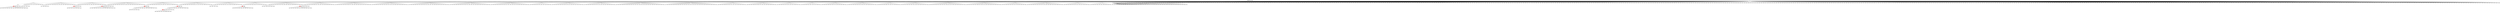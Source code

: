 digraph g {
	"56" -> "57";
	"57" [color=indianred1, style=filled, label="35"];
	"55" -> "56";
	"56" [label="28"];
	"55" -> "58";
	"58" [label="48"];
	"49" -> "50";
	"50" [label="10"];
	"47" -> "48";
	"48" [color=indianred1, style=filled, label="16"];
	"46" -> "47";
	"47" [label="11"];
	"40" -> "41";
	"41" [color=indianred1, style=filled, label="8"];
	"39" -> "40";
	"40" [label="3"];
	"35" -> "36";
	"36" [label="18"];
	"34" -> "35";
	"35" [color=indianred1, style=filled, label="33"];
	"33" -> "34";
	"34" [label="5"];
	"28" -> "29";
	"29" [color=indianred1, style=filled, label="6"];
	"27" -> "28";
	"28" [label="34"];
	"26" -> "27";
	"27" [color=indianred1, style=filled, label="14"];
	"25" -> "26";
	"26" [label="6"];
	"22" -> "23";
	"23" [label="29"];
	"14" -> "15";
	"15" [color=indianred1, style=filled, label="24"];
	"13" -> "14";
	"14" [label="32"];
	"11" -> "12";
	"12" [label="1"];
	"5" -> "6";
	"6" [color=indianred1, style=filled, label="43"];
	"4" -> "5";
	"5" [label="38"];
	"0" -> "1";
	"1" [label="25"];
	"0" -> "2";
	"2" [label="20"];
	"0" -> "3";
	"3" [label="36"];
	"0" -> "4";
	"4" [label="43"];
	"0" -> "7";
	"7" [label="19"];
	"0" -> "8";
	"8" [label="45"];
	"0" -> "9";
	"9" [label="22"];
	"0" -> "10";
	"10" [label="47"];
	"0" -> "11";
	"11" [label="49"];
	"0" -> "13";
	"13" [label="24"];
	"0" -> "16";
	"16" [label="27"];
	"0" -> "17";
	"17" [label="37"];
	"0" -> "18";
	"18" [label="44"];
	"0" -> "19";
	"19" [label="23"];
	"0" -> "20";
	"20" [label="21"];
	"0" -> "21";
	"21" [label="13"];
	"0" -> "22";
	"22" [label="12"];
	"0" -> "24";
	"24" [label="17"];
	"0" -> "25";
	"25" [label="14"];
	"0" -> "30";
	"30" [label="41"];
	"0" -> "31";
	"31" [label="42"];
	"0" -> "32";
	"32" [label="4"];
	"0" -> "33";
	"33" [label="33"];
	"0" -> "37";
	"37" [label="40"];
	"0" -> "38";
	"38" [label="30"];
	"0" -> "39";
	"39" [label="8"];
	"0" -> "42";
	"42" [label="39"];
	"0" -> "43";
	"43" [label="46"];
	"0" -> "44";
	"44" [label="9"];
	"0" -> "45";
	"45" [label="31"];
	"0" -> "46";
	"46" [label="16"];
	"0" -> "49";
	"49" [label="50"];
	"0" -> "51";
	"51" [label="7"];
	"0" -> "52";
	"52" [label="2"];
	"0" -> "53";
	"53" [label="15"];
	"0" -> "54";
	"54" [label="26"];
	"0" -> "55";
	"55" [label="35"];
	"0" [label="germline"];
	"0" -> "cell1";
	"cell1" [shape=box];
	"41" -> "cell2";
	"cell2" [shape=box];
	"31" -> "cell3";
	"cell3" [shape=box];
	"34" -> "cell4";
	"cell4" [shape=box];
	"13" -> "cell5";
	"cell5" [shape=box];
	"0" -> "cell6";
	"cell6" [shape=box];
	"18" -> "cell7";
	"cell7" [shape=box];
	"0" -> "cell8";
	"cell8" [shape=box];
	"44" -> "cell9";
	"cell9" [shape=box];
	"1" -> "cell10";
	"cell10" [shape=box];
	"0" -> "cell11";
	"cell11" [shape=box];
	"6" -> "cell12";
	"cell12" [shape=box];
	"2" -> "cell13";
	"cell13" [shape=box];
	"0" -> "cell14";
	"cell14" [shape=box];
	"0" -> "cell15";
	"cell15" [shape=box];
	"0" -> "cell16";
	"cell16" [shape=box];
	"16" -> "cell17";
	"cell17" [shape=box];
	"0" -> "cell18";
	"cell18" [shape=box];
	"0" -> "cell19";
	"cell19" [shape=box];
	"49" -> "cell20";
	"cell20" [shape=box];
	"0" -> "cell21";
	"cell21" [shape=box];
	"0" -> "cell22";
	"cell22" [shape=box];
	"53" -> "cell23";
	"cell23" [shape=box];
	"44" -> "cell24";
	"cell24" [shape=box];
	"22" -> "cell25";
	"cell25" [shape=box];
	"0" -> "cell26";
	"cell26" [shape=box];
	"0" -> "cell27";
	"cell27" [shape=box];
	"6" -> "cell28";
	"cell28" [shape=box];
	"15" -> "cell29";
	"cell29" [shape=box];
	"0" -> "cell30";
	"cell30" [shape=box];
	"21" -> "cell31";
	"cell31" [shape=box];
	"10" -> "cell32";
	"cell32" [shape=box];
	"31" -> "cell33";
	"cell33" [shape=box];
	"0" -> "cell34";
	"cell34" [shape=box];
	"1" -> "cell35";
	"cell35" [shape=box];
	"0" -> "cell36";
	"cell36" [shape=box];
	"0" -> "cell37";
	"cell37" [shape=box];
	"0" -> "cell38";
	"cell38" [shape=box];
	"0" -> "cell39";
	"cell39" [shape=box];
	"12" -> "cell40";
	"cell40" [shape=box];
	"0" -> "cell41";
	"cell41" [shape=box];
	"0" -> "cell42";
	"cell42" [shape=box];
	"0" -> "cell43";
	"cell43" [shape=box];
	"31" -> "cell44";
	"cell44" [shape=box];
	"0" -> "cell45";
	"cell45" [shape=box];
	"0" -> "cell46";
	"cell46" [shape=box];
	"7" -> "cell47";
	"cell47" [shape=box];
	"11" -> "cell48";
	"cell48" [shape=box];
	"13" -> "cell49";
	"cell49" [shape=box];
	"0" -> "cell50";
	"cell50" [shape=box];
	"0" -> "cell51";
	"cell51" [shape=box];
	"18" -> "cell52";
	"cell52" [shape=box];
	"0" -> "cell53";
	"cell53" [shape=box];
	"32" -> "cell54";
	"cell54" [shape=box];
	"0" -> "cell55";
	"cell55" [shape=box];
	"0" -> "cell56";
	"cell56" [shape=box];
	"16" -> "cell57";
	"cell57" [shape=box];
	"0" -> "cell58";
	"cell58" [shape=box];
	"22" -> "cell59";
	"cell59" [shape=box];
	"11" -> "cell60";
	"cell60" [shape=box];
	"2" -> "cell61";
	"cell61" [shape=box];
	"0" -> "cell62";
	"cell62" [shape=box];
	"0" -> "cell63";
	"cell63" [shape=box];
	"55" -> "cell64";
	"cell64" [shape=box];
	"38" -> "cell65";
	"cell65" [shape=box];
	"0" -> "cell66";
	"cell66" [shape=box];
	"0" -> "cell67";
	"cell67" [shape=box];
	"55" -> "cell68";
	"cell68" [shape=box];
	"0" -> "cell69";
	"cell69" [shape=box];
	"10" -> "cell70";
	"cell70" [shape=box];
	"4" -> "cell71";
	"cell71" [shape=box];
	"55" -> "cell72";
	"cell72" [shape=box];
	"1" -> "cell73";
	"cell73" [shape=box];
	"10" -> "cell74";
	"cell74" [shape=box];
	"37" -> "cell75";
	"cell75" [shape=box];
	"0" -> "cell76";
	"cell76" [shape=box];
	"0" -> "cell77";
	"cell77" [shape=box];
	"8" -> "cell78";
	"cell78" [shape=box];
	"0" -> "cell79";
	"cell79" [shape=box];
	"48" -> "cell80";
	"cell80" [shape=box];
	"0" -> "cell81";
	"cell81" [shape=box];
	"15" -> "cell82";
	"cell82" [shape=box];
	"0" -> "cell83";
	"cell83" [shape=box];
	"16" -> "cell84";
	"cell84" [shape=box];
	"0" -> "cell85";
	"cell85" [shape=box];
	"0" -> "cell86";
	"cell86" [shape=box];
	"43" -> "cell87";
	"cell87" [shape=box];
	"13" -> "cell88";
	"cell88" [shape=box];
	"2" -> "cell89";
	"cell89" [shape=box];
	"0" -> "cell90";
	"cell90" [shape=box];
	"0" -> "cell91";
	"cell91" [shape=box];
	"0" -> "cell92";
	"cell92" [shape=box];
	"0" -> "cell93";
	"cell93" [shape=box];
	"0" -> "cell94";
	"cell94" [shape=box];
	"29" -> "cell95";
	"cell95" [shape=box];
	"0" -> "cell96";
	"cell96" [shape=box];
	"0" -> "cell97";
	"cell97" [shape=box];
	"46" -> "cell98";
	"cell98" [shape=box];
	"13" -> "cell99";
	"cell99" [shape=box];
	"0" -> "cell100";
	"cell100" [shape=box];
	"1" -> "cell101";
	"cell101" [shape=box];
	"0" -> "cell102";
	"cell102" [shape=box];
	"47" -> "cell103";
	"cell103" [shape=box];
	"0" -> "cell104";
	"cell104" [shape=box];
	"27" -> "cell105";
	"cell105" [shape=box];
	"9" -> "cell106";
	"cell106" [shape=box];
	"52" -> "cell107";
	"cell107" [shape=box];
	"29" -> "cell108";
	"cell108" [shape=box];
	"0" -> "cell109";
	"cell109" [shape=box];
	"0" -> "cell110";
	"cell110" [shape=box];
	"0" -> "cell111";
	"cell111" [shape=box];
	"0" -> "cell112";
	"cell112" [shape=box];
	"0" -> "cell113";
	"cell113" [shape=box];
	"33" -> "cell114";
	"cell114" [shape=box];
	"11" -> "cell115";
	"cell115" [shape=box];
	"15" -> "cell116";
	"cell116" [shape=box];
	"50" -> "cell117";
	"cell117" [shape=box];
	"11" -> "cell118";
	"cell118" [shape=box];
	"37" -> "cell119";
	"cell119" [shape=box];
	"0" -> "cell120";
	"cell120" [shape=box];
	"43" -> "cell121";
	"cell121" [shape=box];
	"0" -> "cell122";
	"cell122" [shape=box];
	"7" -> "cell123";
	"cell123" [shape=box];
	"0" -> "cell124";
	"cell124" [shape=box];
	"0" -> "cell125";
	"cell125" [shape=box];
	"0" -> "cell126";
	"cell126" [shape=box];
	"0" -> "cell127";
	"cell127" [shape=box];
	"54" -> "cell128";
	"cell128" [shape=box];
	"0" -> "cell129";
	"cell129" [shape=box];
	"49" -> "cell130";
	"cell130" [shape=box];
	"2" -> "cell131";
	"cell131" [shape=box];
	"0" -> "cell132";
	"cell132" [shape=box];
	"0" -> "cell133";
	"cell133" [shape=box];
	"0" -> "cell134";
	"cell134" [shape=box];
	"0" -> "cell135";
	"cell135" [shape=box];
	"42" -> "cell136";
	"cell136" [shape=box];
	"42" -> "cell137";
	"cell137" [shape=box];
	"0" -> "cell138";
	"cell138" [shape=box];
	"32" -> "cell139";
	"cell139" [shape=box];
	"0" -> "cell140";
	"cell140" [shape=box];
	"52" -> "cell141";
	"cell141" [shape=box];
	"0" -> "cell142";
	"cell142" [shape=box];
	"51" -> "cell143";
	"cell143" [shape=box];
	"4" -> "cell144";
	"cell144" [shape=box];
	"38" -> "cell145";
	"cell145" [shape=box];
	"18" -> "cell146";
	"cell146" [shape=box];
	"0" -> "cell147";
	"cell147" [shape=box];
	"44" -> "cell148";
	"cell148" [shape=box];
	"57" -> "cell149";
	"cell149" [shape=box];
	"0" -> "cell150";
	"cell150" [shape=box];
	"6" -> "cell151";
	"cell151" [shape=box];
	"24" -> "cell152";
	"cell152" [shape=box];
	"22" -> "cell153";
	"cell153" [shape=box];
	"6" -> "cell154";
	"cell154" [shape=box];
	"0" -> "cell155";
	"cell155" [shape=box];
	"0" -> "cell156";
	"cell156" [shape=box];
	"0" -> "cell157";
	"cell157" [shape=box];
	"46" -> "cell158";
	"cell158" [shape=box];
	"0" -> "cell159";
	"cell159" [shape=box];
	"0" -> "cell160";
	"cell160" [shape=box];
	"0" -> "cell161";
	"cell161" [shape=box];
	"0" -> "cell162";
	"cell162" [shape=box];
	"22" -> "cell163";
	"cell163" [shape=box];
	"0" -> "cell164";
	"cell164" [shape=box];
	"45" -> "cell165";
	"cell165" [shape=box];
	"0" -> "cell166";
	"cell166" [shape=box];
	"10" -> "cell167";
	"cell167" [shape=box];
	"53" -> "cell168";
	"cell168" [shape=box];
	"0" -> "cell169";
	"cell169" [shape=box];
	"0" -> "cell170";
	"cell170" [shape=box];
	"0" -> "cell171";
	"cell171" [shape=box];
	"37" -> "cell172";
	"cell172" [shape=box];
	"3" -> "cell173";
	"cell173" [shape=box];
	"42" -> "cell174";
	"cell174" [shape=box];
	"0" -> "cell175";
	"cell175" [shape=box];
	"0" -> "cell176";
	"cell176" [shape=box];
	"49" -> "cell177";
	"cell177" [shape=box];
	"0" -> "cell178";
	"cell178" [shape=box];
	"17" -> "cell179";
	"cell179" [shape=box];
	"8" -> "cell180";
	"cell180" [shape=box];
	"0" -> "cell181";
	"cell181" [shape=box];
	"0" -> "cell182";
	"cell182" [shape=box];
	"57" -> "cell183";
	"cell183" [shape=box];
	"43" -> "cell184";
	"cell184" [shape=box];
	"0" -> "cell185";
	"cell185" [shape=box];
	"35" -> "cell186";
	"cell186" [shape=box];
	"0" -> "cell187";
	"cell187" [shape=box];
	"19" -> "cell188";
	"cell188" [shape=box];
	"52" -> "cell189";
	"cell189" [shape=box];
	"0" -> "cell190";
	"cell190" [shape=box];
	"0" -> "cell191";
	"cell191" [shape=box];
	"0" -> "cell192";
	"cell192" [shape=box];
	"0" -> "cell193";
	"cell193" [shape=box];
	"0" -> "cell194";
	"cell194" [shape=box];
	"0" -> "cell195";
	"cell195" [shape=box];
	"0" -> "cell196";
	"cell196" [shape=box];
	"0" -> "cell197";
	"cell197" [shape=box];
	"20" -> "cell198";
	"cell198" [shape=box];
	"44" -> "cell199";
	"cell199" [shape=box];
	"16" -> "cell200";
	"cell200" [shape=box];
	"25" -> "cell201";
	"cell201" [shape=box];
	"0" -> "cell202";
	"cell202" [shape=box];
	"0" -> "cell203";
	"cell203" [shape=box];
	"0" -> "cell204";
	"cell204" [shape=box];
	"0" -> "cell205";
	"cell205" [shape=box];
	"0" -> "cell206";
	"cell206" [shape=box];
	"11" -> "cell207";
	"cell207" [shape=box];
	"3" -> "cell208";
	"cell208" [shape=box];
	"0" -> "cell209";
	"cell209" [shape=box];
	"0" -> "cell210";
	"cell210" [shape=box];
	"55" -> "cell211";
	"cell211" [shape=box];
	"0" -> "cell212";
	"cell212" [shape=box];
	"27" -> "cell213";
	"cell213" [shape=box];
	"57" -> "cell214";
	"cell214" [shape=box];
	"0" -> "cell215";
	"cell215" [shape=box];
	"44" -> "cell216";
	"cell216" [shape=box];
	"0" -> "cell217";
	"cell217" [shape=box];
	"17" -> "cell218";
	"cell218" [shape=box];
	"38" -> "cell219";
	"cell219" [shape=box];
	"42" -> "cell220";
	"cell220" [shape=box];
	"0" -> "cell221";
	"cell221" [shape=box];
	"55" -> "cell222";
	"cell222" [shape=box];
	"0" -> "cell223";
	"cell223" [shape=box];
	"39" -> "cell224";
	"cell224" [shape=box];
	"0" -> "cell225";
	"cell225" [shape=box];
	"0" -> "cell226";
	"cell226" [shape=box];
	"4" -> "cell227";
	"cell227" [shape=box];
	"57" -> "cell228";
	"cell228" [shape=box];
	"1" -> "cell229";
	"cell229" [shape=box];
	"0" -> "cell230";
	"cell230" [shape=box];
	"44" -> "cell231";
	"cell231" [shape=box];
	"0" -> "cell232";
	"cell232" [shape=box];
	"4" -> "cell233";
	"cell233" [shape=box];
	"0" -> "cell234";
	"cell234" [shape=box];
	"0" -> "cell235";
	"cell235" [shape=box];
	"54" -> "cell236";
	"cell236" [shape=box];
	"48" -> "cell237";
	"cell237" [shape=box];
	"0" -> "cell238";
	"cell238" [shape=box];
	"0" -> "cell239";
	"cell239" [shape=box];
	"0" -> "cell240";
	"cell240" [shape=box];
	"0" -> "cell241";
	"cell241" [shape=box];
	"0" -> "cell242";
	"cell242" [shape=box];
	"8" -> "cell243";
	"cell243" [shape=box];
	"28" -> "cell244";
	"cell244" [shape=box];
	"2" -> "cell245";
	"cell245" [shape=box];
	"45" -> "cell246";
	"cell246" [shape=box];
	"0" -> "cell247";
	"cell247" [shape=box];
	"0" -> "cell248";
	"cell248" [shape=box];
	"30" -> "cell249";
	"cell249" [shape=box];
	"51" -> "cell250";
	"cell250" [shape=box];
	"0" -> "cell251";
	"cell251" [shape=box];
	"20" -> "cell252";
	"cell252" [shape=box];
	"0" -> "cell253";
	"cell253" [shape=box];
	"0" -> "cell254";
	"cell254" [shape=box];
	"0" -> "cell255";
	"cell255" [shape=box];
	"0" -> "cell256";
	"cell256" [shape=box];
	"48" -> "cell257";
	"cell257" [shape=box];
	"3" -> "cell258";
	"cell258" [shape=box];
	"0" -> "cell259";
	"cell259" [shape=box];
	"53" -> "cell260";
	"cell260" [shape=box];
	"0" -> "cell261";
	"cell261" [shape=box];
	"0" -> "cell262";
	"cell262" [shape=box];
	"0" -> "cell263";
	"cell263" [shape=box];
	"0" -> "cell264";
	"cell264" [shape=box];
	"0" -> "cell265";
	"cell265" [shape=box];
	"54" -> "cell266";
	"cell266" [shape=box];
	"37" -> "cell267";
	"cell267" [shape=box];
	"0" -> "cell268";
	"cell268" [shape=box];
	"0" -> "cell269";
	"cell269" [shape=box];
	"29" -> "cell270";
	"cell270" [shape=box];
	"0" -> "cell271";
	"cell271" [shape=box];
	"0" -> "cell272";
	"cell272" [shape=box];
	"0" -> "cell273";
	"cell273" [shape=box];
	"0" -> "cell274";
	"cell274" [shape=box];
	"54" -> "cell275";
	"cell275" [shape=box];
	"0" -> "cell276";
	"cell276" [shape=box];
	"0" -> "cell277";
	"cell277" [shape=box];
	"0" -> "cell278";
	"cell278" [shape=box];
	"0" -> "cell279";
	"cell279" [shape=box];
	"0" -> "cell280";
	"cell280" [shape=box];
	"17" -> "cell281";
	"cell281" [shape=box];
	"0" -> "cell282";
	"cell282" [shape=box];
	"0" -> "cell283";
	"cell283" [shape=box];
	"33" -> "cell284";
	"cell284" [shape=box];
	"0" -> "cell285";
	"cell285" [shape=box];
	"54" -> "cell286";
	"cell286" [shape=box];
	"11" -> "cell287";
	"cell287" [shape=box];
	"25" -> "cell288";
	"cell288" [shape=box];
	"15" -> "cell289";
	"cell289" [shape=box];
	"0" -> "cell290";
	"cell290" [shape=box];
	"0" -> "cell291";
	"cell291" [shape=box];
	"41" -> "cell292";
	"cell292" [shape=box];
	"53" -> "cell293";
	"cell293" [shape=box];
	"0" -> "cell294";
	"cell294" [shape=box];
	"0" -> "cell295";
	"cell295" [shape=box];
	"0" -> "cell296";
	"cell296" [shape=box];
	"38" -> "cell297";
	"cell297" [shape=box];
	"31" -> "cell298";
	"cell298" [shape=box];
	"0" -> "cell299";
	"cell299" [shape=box];
	"0" -> "cell300";
	"cell300" [shape=box];
	"20" -> "cell301";
	"cell301" [shape=box];
	"0" -> "cell302";
	"cell302" [shape=box];
	"0" -> "cell303";
	"cell303" [shape=box];
	"6" -> "cell304";
	"cell304" [shape=box];
	"22" -> "cell305";
	"cell305" [shape=box];
	"36" -> "cell306";
	"cell306" [shape=box];
	"0" -> "cell307";
	"cell307" [shape=box];
	"0" -> "cell308";
	"cell308" [shape=box];
	"16" -> "cell309";
	"cell309" [shape=box];
	"0" -> "cell310";
	"cell310" [shape=box];
	"0" -> "cell311";
	"cell311" [shape=box];
	"7" -> "cell312";
	"cell312" [shape=box];
	"53" -> "cell313";
	"cell313" [shape=box];
	"43" -> "cell314";
	"cell314" [shape=box];
	"35" -> "cell315";
	"cell315" [shape=box];
	"0" -> "cell316";
	"cell316" [shape=box];
	"0" -> "cell317";
	"cell317" [shape=box];
	"8" -> "cell318";
	"cell318" [shape=box];
	"35" -> "cell319";
	"cell319" [shape=box];
	"0" -> "cell320";
	"cell320" [shape=box];
	"42" -> "cell321";
	"cell321" [shape=box];
	"0" -> "cell322";
	"cell322" [shape=box];
	"0" -> "cell323";
	"cell323" [shape=box];
	"0" -> "cell324";
	"cell324" [shape=box];
	"21" -> "cell325";
	"cell325" [shape=box];
	"0" -> "cell326";
	"cell326" [shape=box];
	"37" -> "cell327";
	"cell327" [shape=box];
	"0" -> "cell328";
	"cell328" [shape=box];
	"53" -> "cell329";
	"cell329" [shape=box];
	"33" -> "cell330";
	"cell330" [shape=box];
	"39" -> "cell331";
	"cell331" [shape=box];
	"49" -> "cell332";
	"cell332" [shape=box];
	"0" -> "cell333";
	"cell333" [shape=box];
	"49" -> "cell334";
	"cell334" [shape=box];
	"0" -> "cell335";
	"cell335" [shape=box];
	"21" -> "cell336";
	"cell336" [shape=box];
	"0" -> "cell337";
	"cell337" [shape=box];
	"0" -> "cell338";
	"cell338" [shape=box];
	"0" -> "cell339";
	"cell339" [shape=box];
	"0" -> "cell340";
	"cell340" [shape=box];
	"0" -> "cell341";
	"cell341" [shape=box];
	"0" -> "cell342";
	"cell342" [shape=box];
	"0" -> "cell343";
	"cell343" [shape=box];
	"0" -> "cell344";
	"cell344" [shape=box];
	"0" -> "cell345";
	"cell345" [shape=box];
	"0" -> "cell346";
	"cell346" [shape=box];
	"2" -> "cell347";
	"cell347" [shape=box];
	"0" -> "cell348";
	"cell348" [shape=box];
	"31" -> "cell349";
	"cell349" [shape=box];
	"0" -> "cell350";
	"cell350" [shape=box];
	"0" -> "cell351";
	"cell351" [shape=box];
	"39" -> "cell352";
	"cell352" [shape=box];
	"8" -> "cell353";
	"cell353" [shape=box];
	"0" -> "cell354";
	"cell354" [shape=box];
	"0" -> "cell355";
	"cell355" [shape=box];
	"0" -> "cell356";
	"cell356" [shape=box];
	"1" -> "cell357";
	"cell357" [shape=box];
	"0" -> "cell358";
	"cell358" [shape=box];
	"52" -> "cell359";
	"cell359" [shape=box];
	"0" -> "cell360";
	"cell360" [shape=box];
	"0" -> "cell361";
	"cell361" [shape=box];
	"0" -> "cell362";
	"cell362" [shape=box];
	"0" -> "cell363";
	"cell363" [shape=box];
	"0" -> "cell364";
	"cell364" [shape=box];
	"17" -> "cell365";
	"cell365" [shape=box];
	"20" -> "cell366";
	"cell366" [shape=box];
	"0" -> "cell367";
	"cell367" [shape=box];
	"0" -> "cell368";
	"cell368" [shape=box];
	"0" -> "cell369";
	"cell369" [shape=box];
	"8" -> "cell370";
	"cell370" [shape=box];
	"38" -> "cell371";
	"cell371" [shape=box];
	"17" -> "cell372";
	"cell372" [shape=box];
	"20" -> "cell373";
	"cell373" [shape=box];
	"0" -> "cell374";
	"cell374" [shape=box];
	"8" -> "cell375";
	"cell375" [shape=box];
	"38" -> "cell376";
	"cell376" [shape=box];
	"0" -> "cell377";
	"cell377" [shape=box];
	"0" -> "cell378";
	"cell378" [shape=box];
	"0" -> "cell379";
	"cell379" [shape=box];
	"0" -> "cell380";
	"cell380" [shape=box];
	"0" -> "cell381";
	"cell381" [shape=box];
	"0" -> "cell382";
	"cell382" [shape=box];
	"0" -> "cell383";
	"cell383" [shape=box];
	"0" -> "cell384";
	"cell384" [shape=box];
	"0" -> "cell385";
	"cell385" [shape=box];
	"41" -> "cell386";
	"cell386" [shape=box];
	"0" -> "cell387";
	"cell387" [shape=box];
	"4" -> "cell388";
	"cell388" [shape=box];
	"0" -> "cell389";
	"cell389" [shape=box];
	"20" -> "cell390";
	"cell390" [shape=box];
	"0" -> "cell391";
	"cell391" [shape=box];
	"0" -> "cell392";
	"cell392" [shape=box];
	"0" -> "cell393";
	"cell393" [shape=box];
	"0" -> "cell394";
	"cell394" [shape=box];
	"0" -> "cell395";
	"cell395" [shape=box];
	"0" -> "cell396";
	"cell396" [shape=box];
	"0" -> "cell397";
	"cell397" [shape=box];
	"42" -> "cell398";
	"cell398" [shape=box];
	"0" -> "cell399";
	"cell399" [shape=box];
	"0" -> "cell400";
	"cell400" [shape=box];
	"22" -> "cell401";
	"cell401" [shape=box];
	"21" -> "cell402";
	"cell402" [shape=box];
	"39" -> "cell403";
	"cell403" [shape=box];
	"16" -> "cell404";
	"cell404" [shape=box];
	"0" -> "cell405";
	"cell405" [shape=box];
	"3" -> "cell406";
	"cell406" [shape=box];
	"32" -> "cell407";
	"cell407" [shape=box];
	"0" -> "cell408";
	"cell408" [shape=box];
	"0" -> "cell409";
	"cell409" [shape=box];
	"0" -> "cell410";
	"cell410" [shape=box];
	"8" -> "cell411";
	"cell411" [shape=box];
	"4" -> "cell412";
	"cell412" [shape=box];
	"0" -> "cell413";
	"cell413" [shape=box];
	"6" -> "cell414";
	"cell414" [shape=box];
	"0" -> "cell415";
	"cell415" [shape=box];
	"42" -> "cell416";
	"cell416" [shape=box];
	"0" -> "cell417";
	"cell417" [shape=box];
	"2" -> "cell418";
	"cell418" [shape=box];
	"36" -> "cell419";
	"cell419" [shape=box];
	"0" -> "cell420";
	"cell420" [shape=box];
	"0" -> "cell421";
	"cell421" [shape=box];
	"0" -> "cell422";
	"cell422" [shape=box];
	"18" -> "cell423";
	"cell423" [shape=box];
	"0" -> "cell424";
	"cell424" [shape=box];
	"0" -> "cell425";
	"cell425" [shape=box];
	"0" -> "cell426";
	"cell426" [shape=box];
	"0" -> "cell427";
	"cell427" [shape=box];
	"0" -> "cell428";
	"cell428" [shape=box];
	"0" -> "cell429";
	"cell429" [shape=box];
	"10" -> "cell430";
	"cell430" [shape=box];
	"0" -> "cell431";
	"cell431" [shape=box];
	"0" -> "cell432";
	"cell432" [shape=box];
	"17" -> "cell433";
	"cell433" [shape=box];
	"10" -> "cell434";
	"cell434" [shape=box];
	"0" -> "cell435";
	"cell435" [shape=box];
	"17" -> "cell436";
	"cell436" [shape=box];
	"51" -> "cell437";
	"cell437" [shape=box];
	"18" -> "cell438";
	"cell438" [shape=box];
	"0" -> "cell439";
	"cell439" [shape=box];
	"0" -> "cell440";
	"cell440" [shape=box];
	"57" -> "cell441";
	"cell441" [shape=box];
	"0" -> "cell442";
	"cell442" [shape=box];
	"0" -> "cell443";
	"cell443" [shape=box];
	"48" -> "cell444";
	"cell444" [shape=box];
	"4" -> "cell445";
	"cell445" [shape=box];
	"0" -> "cell446";
	"cell446" [shape=box];
	"3" -> "cell447";
	"cell447" [shape=box];
	"0" -> "cell448";
	"cell448" [shape=box];
	"30" -> "cell449";
	"cell449" [shape=box];
	"11" -> "cell450";
	"cell450" [shape=box];
	"57" -> "cell451";
	"cell451" [shape=box];
	"43" -> "cell452";
	"cell452" [shape=box];
	"19" -> "cell453";
	"cell453" [shape=box];
	"56" -> "cell454";
	"cell454" [shape=box];
	"26" -> "cell455";
	"cell455" [shape=box];
	"9" -> "cell456";
	"cell456" [shape=box];
	"3" -> "cell457";
	"cell457" [shape=box];
	"7" -> "cell458";
	"cell458" [shape=box];
	"0" -> "cell459";
	"cell459" [shape=box];
	"17" -> "cell460";
	"cell460" [shape=box];
	"41" -> "cell461";
	"cell461" [shape=box];
	"0" -> "cell462";
	"cell462" [shape=box];
	"0" -> "cell463";
	"cell463" [shape=box];
	"0" -> "cell464";
	"cell464" [shape=box];
	"0" -> "cell465";
	"cell465" [shape=box];
	"0" -> "cell466";
	"cell466" [shape=box];
	"8" -> "cell467";
	"cell467" [shape=box];
	"11" -> "cell468";
	"cell468" [shape=box];
	"0" -> "cell469";
	"cell469" [shape=box];
	"30" -> "cell470";
	"cell470" [shape=box];
	"0" -> "cell471";
	"cell471" [shape=box];
	"0" -> "cell472";
	"cell472" [shape=box];
	"5" -> "cell473";
	"cell473" [shape=box];
	"0" -> "cell474";
	"cell474" [shape=box];
	"45" -> "cell475";
	"cell475" [shape=box];
	"22" -> "cell476";
	"cell476" [shape=box];
	"0" -> "cell477";
	"cell477" [shape=box];
	"46" -> "cell478";
	"cell478" [shape=box];
	"24" -> "cell479";
	"cell479" [shape=box];
	"46" -> "cell480";
	"cell480" [shape=box];
	"0" -> "cell481";
	"cell481" [shape=box];
	"19" -> "cell482";
	"cell482" [shape=box];
	"0" -> "cell483";
	"cell483" [shape=box];
	"2" -> "cell484";
	"cell484" [shape=box];
	"8" -> "cell485";
	"cell485" [shape=box];
	"0" -> "cell486";
	"cell486" [shape=box];
	"17" -> "cell487";
	"cell487" [shape=box];
	"39" -> "cell488";
	"cell488" [shape=box];
	"0" -> "cell489";
	"cell489" [shape=box];
	"9" -> "cell490";
	"cell490" [shape=box];
	"16" -> "cell491";
	"cell491" [shape=box];
	"44" -> "cell492";
	"cell492" [shape=box];
	"3" -> "cell493";
	"cell493" [shape=box];
	"3" -> "cell494";
	"cell494" [shape=box];
	"27" -> "cell495";
	"cell495" [shape=box];
	"0" -> "cell496";
	"cell496" [shape=box];
	"0" -> "cell497";
	"cell497" [shape=box];
	"50" -> "cell498";
	"cell498" [shape=box];
	"25" -> "cell499";
	"cell499" [shape=box];
	"0" -> "cell500";
	"cell500" [shape=box];
	"0" -> "cell501";
	"cell501" [shape=box];
	"33" -> "cell502";
	"cell502" [shape=box];
	"0" -> "cell503";
	"cell503" [shape=box];
	"5" -> "cell504";
	"cell504" [shape=box];
	"0" -> "cell505";
	"cell505" [shape=box];
	"0" -> "cell506";
	"cell506" [shape=box];
	"44" -> "cell507";
	"cell507" [shape=box];
	"0" -> "cell508";
	"cell508" [shape=box];
	"0" -> "cell509";
	"cell509" [shape=box];
	"38" -> "cell510";
	"cell510" [shape=box];
	"0" -> "cell511";
	"cell511" [shape=box];
	"0" -> "cell512";
	"cell512" [shape=box];
	"0" -> "cell513";
	"cell513" [shape=box];
	"16" -> "cell514";
	"cell514" [shape=box];
	"0" -> "cell515";
	"cell515" [shape=box];
	"48" -> "cell516";
	"cell516" [shape=box];
	"0" -> "cell517";
	"cell517" [shape=box];
	"0" -> "cell518";
	"cell518" [shape=box];
	"0" -> "cell519";
	"cell519" [shape=box];
	"0" -> "cell520";
	"cell520" [shape=box];
	"0" -> "cell521";
	"cell521" [shape=box];
	"43" -> "cell522";
	"cell522" [shape=box];
	"9" -> "cell523";
	"cell523" [shape=box];
	"56" -> "cell524";
	"cell524" [shape=box];
	"52" -> "cell525";
	"cell525" [shape=box];
	"0" -> "cell526";
	"cell526" [shape=box];
	"2" -> "cell527";
	"cell527" [shape=box];
	"0" -> "cell528";
	"cell528" [shape=box];
	"46" -> "cell529";
	"cell529" [shape=box];
	"7" -> "cell530";
	"cell530" [shape=box];
	"0" -> "cell531";
	"cell531" [shape=box];
	"16" -> "cell532";
	"cell532" [shape=box];
	"0" -> "cell533";
	"cell533" [shape=box];
	"9" -> "cell534";
	"cell534" [shape=box];
	"35" -> "cell535";
	"cell535" [shape=box];
	"0" -> "cell536";
	"cell536" [shape=box];
	"55" -> "cell537";
	"cell537" [shape=box];
	"0" -> "cell538";
	"cell538" [shape=box];
	"0" -> "cell539";
	"cell539" [shape=box];
	"0" -> "cell540";
	"cell540" [shape=box];
	"0" -> "cell541";
	"cell541" [shape=box];
	"28" -> "cell542";
	"cell542" [shape=box];
	"0" -> "cell543";
	"cell543" [shape=box];
	"0" -> "cell544";
	"cell544" [shape=box];
	"0" -> "cell545";
	"cell545" [shape=box];
	"31" -> "cell546";
	"cell546" [shape=box];
	"0" -> "cell547";
	"cell547" [shape=box];
	"0" -> "cell548";
	"cell548" [shape=box];
	"0" -> "cell549";
	"cell549" [shape=box];
	"0" -> "cell550";
	"cell550" [shape=box];
	"0" -> "cell551";
	"cell551" [shape=box];
	"0" -> "cell552";
	"cell552" [shape=box];
	"7" -> "cell553";
	"cell553" [shape=box];
	"15" -> "cell554";
	"cell554" [shape=box];
	"42" -> "cell555";
	"cell555" [shape=box];
	"0" -> "cell556";
	"cell556" [shape=box];
	"26" -> "cell557";
	"cell557" [shape=box];
	"0" -> "cell558";
	"cell558" [shape=box];
	"0" -> "cell559";
	"cell559" [shape=box];
	"0" -> "cell560";
	"cell560" [shape=box];
	"0" -> "cell561";
	"cell561" [shape=box];
	"39" -> "cell562";
	"cell562" [shape=box];
	"0" -> "cell563";
	"cell563" [shape=box];
	"48" -> "cell564";
	"cell564" [shape=box];
	"39" -> "cell565";
	"cell565" [shape=box];
	"1" -> "cell566";
	"cell566" [shape=box];
	"23" -> "cell567";
	"cell567" [shape=box];
	"0" -> "cell568";
	"cell568" [shape=box];
	"0" -> "cell569";
	"cell569" [shape=box];
	"0" -> "cell570";
	"cell570" [shape=box];
	"0" -> "cell571";
	"cell571" [shape=box];
	"0" -> "cell572";
	"cell572" [shape=box];
	"39" -> "cell573";
	"cell573" [shape=box];
	"38" -> "cell574";
	"cell574" [shape=box];
	"17" -> "cell575";
	"cell575" [shape=box];
	"0" -> "cell576";
	"cell576" [shape=box];
	"1" -> "cell577";
	"cell577" [shape=box];
	"29" -> "cell578";
	"cell578" [shape=box];
	"15" -> "cell579";
	"cell579" [shape=box];
	"0" -> "cell580";
	"cell580" [shape=box];
	"7" -> "cell581";
	"cell581" [shape=box];
	"8" -> "cell582";
	"cell582" [shape=box];
	"45" -> "cell583";
	"cell583" [shape=box];
	"0" -> "cell584";
	"cell584" [shape=box];
	"39" -> "cell585";
	"cell585" [shape=box];
	"0" -> "cell586";
	"cell586" [shape=box];
	"0" -> "cell587";
	"cell587" [shape=box];
	"0" -> "cell588";
	"cell588" [shape=box];
	"0" -> "cell589";
	"cell589" [shape=box];
	"0" -> "cell590";
	"cell590" [shape=box];
	"51" -> "cell591";
	"cell591" [shape=box];
	"0" -> "cell592";
	"cell592" [shape=box];
	"1" -> "cell593";
	"cell593" [shape=box];
	"7" -> "cell594";
	"cell594" [shape=box];
	"0" -> "cell595";
	"cell595" [shape=box];
	"0" -> "cell596";
	"cell596" [shape=box];
	"39" -> "cell597";
	"cell597" [shape=box];
	"0" -> "cell598";
	"cell598" [shape=box];
	"0" -> "cell599";
	"cell599" [shape=box];
	"0" -> "cell600";
	"cell600" [shape=box];
	"17" -> "cell601";
	"cell601" [shape=box];
	"0" -> "cell602";
	"cell602" [shape=box];
	"17" -> "cell603";
	"cell603" [shape=box];
	"0" -> "cell604";
	"cell604" [shape=box];
	"0" -> "cell605";
	"cell605" [shape=box];
	"0" -> "cell606";
	"cell606" [shape=box];
	"0" -> "cell607";
	"cell607" [shape=box];
	"0" -> "cell608";
	"cell608" [shape=box];
	"30" -> "cell609";
	"cell609" [shape=box];
	"16" -> "cell610";
	"cell610" [shape=box];
	"12" -> "cell611";
	"cell611" [shape=box];
	"16" -> "cell612";
	"cell612" [shape=box];
	"30" -> "cell613";
	"cell613" [shape=box];
	"28" -> "cell614";
	"cell614" [shape=box];
	"53" -> "cell615";
	"cell615" [shape=box];
	"33" -> "cell616";
	"cell616" [shape=box];
	"35" -> "cell617";
	"cell617" [shape=box];
	"0" -> "cell618";
	"cell618" [shape=box];
	"44" -> "cell619";
	"cell619" [shape=box];
	"0" -> "cell620";
	"cell620" [shape=box];
	"0" -> "cell621";
	"cell621" [shape=box];
	"0" -> "cell622";
	"cell622" [shape=box];
	"0" -> "cell623";
	"cell623" [shape=box];
	"52" -> "cell624";
	"cell624" [shape=box];
	"17" -> "cell625";
	"cell625" [shape=box];
	"0" -> "cell626";
	"cell626" [shape=box];
	"0" -> "cell627";
	"cell627" [shape=box];
	"32" -> "cell628";
	"cell628" [shape=box];
	"10" -> "cell629";
	"cell629" [shape=box];
	"0" -> "cell630";
	"cell630" [shape=box];
	"0" -> "cell631";
	"cell631" [shape=box];
	"0" -> "cell632";
	"cell632" [shape=box];
	"0" -> "cell633";
	"cell633" [shape=box];
	"0" -> "cell634";
	"cell634" [shape=box];
	"25" -> "cell635";
	"cell635" [shape=box];
	"58" -> "cell636";
	"cell636" [shape=box];
	"0" -> "cell637";
	"cell637" [shape=box];
	"11" -> "cell638";
	"cell638" [shape=box];
	"39" -> "cell639";
	"cell639" [shape=box];
	"2" -> "cell640";
	"cell640" [shape=box];
	"0" -> "cell641";
	"cell641" [shape=box];
	"52" -> "cell642";
	"cell642" [shape=box];
	"0" -> "cell643";
	"cell643" [shape=box];
	"56" -> "cell644";
	"cell644" [shape=box];
	"0" -> "cell645";
	"cell645" [shape=box];
	"0" -> "cell646";
	"cell646" [shape=box];
	"0" -> "cell647";
	"cell647" [shape=box];
	"0" -> "cell648";
	"cell648" [shape=box];
	"0" -> "cell649";
	"cell649" [shape=box];
	"38" -> "cell650";
	"cell650" [shape=box];
	"0" -> "cell651";
	"cell651" [shape=box];
	"18" -> "cell652";
	"cell652" [shape=box];
	"32" -> "cell653";
	"cell653" [shape=box];
	"0" -> "cell654";
	"cell654" [shape=box];
	"13" -> "cell655";
	"cell655" [shape=box];
	"18" -> "cell656";
	"cell656" [shape=box];
	"17" -> "cell657";
	"cell657" [shape=box];
	"0" -> "cell658";
	"cell658" [shape=box];
	"0" -> "cell659";
	"cell659" [shape=box];
	"11" -> "cell660";
	"cell660" [shape=box];
	"37" -> "cell661";
	"cell661" [shape=box];
	"54" -> "cell662";
	"cell662" [shape=box];
	"0" -> "cell663";
	"cell663" [shape=box];
	"25" -> "cell664";
	"cell664" [shape=box];
	"18" -> "cell665";
	"cell665" [shape=box];
	"0" -> "cell666";
	"cell666" [shape=box];
	"52" -> "cell667";
	"cell667" [shape=box];
	"22" -> "cell668";
	"cell668" [shape=box];
	"15" -> "cell669";
	"cell669" [shape=box];
	"18" -> "cell670";
	"cell670" [shape=box];
	"53" -> "cell671";
	"cell671" [shape=box];
	"8" -> "cell672";
	"cell672" [shape=box];
	"0" -> "cell673";
	"cell673" [shape=box];
	"40" -> "cell674";
	"cell674" [shape=box];
	"15" -> "cell675";
	"cell675" [shape=box];
	"55" -> "cell676";
	"cell676" [shape=box];
	"43" -> "cell677";
	"cell677" [shape=box];
	"0" -> "cell678";
	"cell678" [shape=box];
	"0" -> "cell679";
	"cell679" [shape=box];
	"9" -> "cell680";
	"cell680" [shape=box];
	"31" -> "cell681";
	"cell681" [shape=box];
	"17" -> "cell682";
	"cell682" [shape=box];
	"1" -> "cell683";
	"cell683" [shape=box];
	"0" -> "cell684";
	"cell684" [shape=box];
	"13" -> "cell685";
	"cell685" [shape=box];
	"25" -> "cell686";
	"cell686" [shape=box];
	"0" -> "cell687";
	"cell687" [shape=box];
	"0" -> "cell688";
	"cell688" [shape=box];
	"19" -> "cell689";
	"cell689" [shape=box];
	"14" -> "cell690";
	"cell690" [shape=box];
	"17" -> "cell691";
	"cell691" [shape=box];
	"30" -> "cell692";
	"cell692" [shape=box];
	"6" -> "cell693";
	"cell693" [shape=box];
	"0" -> "cell694";
	"cell694" [shape=box];
	"0" -> "cell695";
	"cell695" [shape=box];
	"25" -> "cell696";
	"cell696" [shape=box];
	"4" -> "cell697";
	"cell697" [shape=box];
	"0" -> "cell698";
	"cell698" [shape=box];
	"0" -> "cell699";
	"cell699" [shape=box];
	"28" -> "cell700";
	"cell700" [shape=box];
	"0" -> "cell701";
	"cell701" [shape=box];
	"27" -> "cell702";
	"cell702" [shape=box];
	"0" -> "cell703";
	"cell703" [shape=box];
	"0" -> "cell704";
	"cell704" [shape=box];
	"0" -> "cell705";
	"cell705" [shape=box];
	"0" -> "cell706";
	"cell706" [shape=box];
	"0" -> "cell707";
	"cell707" [shape=box];
	"10" -> "cell708";
	"cell708" [shape=box];
	"0" -> "cell709";
	"cell709" [shape=box];
	"13" -> "cell710";
	"cell710" [shape=box];
	"0" -> "cell711";
	"cell711" [shape=box];
	"0" -> "cell712";
	"cell712" [shape=box];
	"0" -> "cell713";
	"cell713" [shape=box];
	"27" -> "cell714";
	"cell714" [shape=box];
	"0" -> "cell715";
	"cell715" [shape=box];
	"46" -> "cell716";
	"cell716" [shape=box];
	"0" -> "cell717";
	"cell717" [shape=box];
	"0" -> "cell718";
	"cell718" [shape=box];
	"0" -> "cell719";
	"cell719" [shape=box];
	"0" -> "cell720";
	"cell720" [shape=box];
	"0" -> "cell721";
	"cell721" [shape=box];
	"0" -> "cell722";
	"cell722" [shape=box];
	"20" -> "cell723";
	"cell723" [shape=box];
	"41" -> "cell724";
	"cell724" [shape=box];
	"30" -> "cell725";
	"cell725" [shape=box];
	"3" -> "cell726";
	"cell726" [shape=box];
	"25" -> "cell727";
	"cell727" [shape=box];
	"0" -> "cell728";
	"cell728" [shape=box];
	"54" -> "cell729";
	"cell729" [shape=box];
	"0" -> "cell730";
	"cell730" [shape=box];
	"0" -> "cell731";
	"cell731" [shape=box];
	"0" -> "cell732";
	"cell732" [shape=box];
	"0" -> "cell733";
	"cell733" [shape=box];
	"0" -> "cell734";
	"cell734" [shape=box];
	"4" -> "cell735";
	"cell735" [shape=box];
	"0" -> "cell736";
	"cell736" [shape=box];
	"0" -> "cell737";
	"cell737" [shape=box];
	"18" -> "cell738";
	"cell738" [shape=box];
	"47" -> "cell739";
	"cell739" [shape=box];
	"0" -> "cell740";
	"cell740" [shape=box];
	"0" -> "cell741";
	"cell741" [shape=box];
	"0" -> "cell742";
	"cell742" [shape=box];
	"8" -> "cell743";
	"cell743" [shape=box];
	"0" -> "cell744";
	"cell744" [shape=box];
	"42" -> "cell745";
	"cell745" [shape=box];
	"43" -> "cell746";
	"cell746" [shape=box];
	"0" -> "cell747";
	"cell747" [shape=box];
	"0" -> "cell748";
	"cell748" [shape=box];
	"32" -> "cell749";
	"cell749" [shape=box];
	"0" -> "cell750";
	"cell750" [shape=box];
	"0" -> "cell751";
	"cell751" [shape=box];
	"0" -> "cell752";
	"cell752" [shape=box];
	"29" -> "cell753";
	"cell753" [shape=box];
	"0" -> "cell754";
	"cell754" [shape=box];
	"0" -> "cell755";
	"cell755" [shape=box];
	"30" -> "cell756";
	"cell756" [shape=box];
	"11" -> "cell757";
	"cell757" [shape=box];
	"57" -> "cell758";
	"cell758" [shape=box];
	"0" -> "cell759";
	"cell759" [shape=box];
	"0" -> "cell760";
	"cell760" [shape=box];
	"25" -> "cell761";
	"cell761" [shape=box];
	"27" -> "cell762";
	"cell762" [shape=box];
	"0" -> "cell763";
	"cell763" [shape=box];
	"49" -> "cell764";
	"cell764" [shape=box];
	"32" -> "cell765";
	"cell765" [shape=box];
	"0" -> "cell766";
	"cell766" [shape=box];
	"0" -> "cell767";
	"cell767" [shape=box];
	"0" -> "cell768";
	"cell768" [shape=box];
	"0" -> "cell769";
	"cell769" [shape=box];
	"25" -> "cell770";
	"cell770" [shape=box];
	"32" -> "cell771";
	"cell771" [shape=box];
	"0" -> "cell772";
	"cell772" [shape=box];
	"0" -> "cell773";
	"cell773" [shape=box];
	"0" -> "cell774";
	"cell774" [shape=box];
	"41" -> "cell775";
	"cell775" [shape=box];
	"22" -> "cell776";
	"cell776" [shape=box];
	"0" -> "cell777";
	"cell777" [shape=box];
	"0" -> "cell778";
	"cell778" [shape=box];
	"0" -> "cell779";
	"cell779" [shape=box];
	"2" -> "cell780";
	"cell780" [shape=box];
	"0" -> "cell781";
	"cell781" [shape=box];
	"7" -> "cell782";
	"cell782" [shape=box];
	"41" -> "cell783";
	"cell783" [shape=box];
	"21" -> "cell784";
	"cell784" [shape=box];
	"0" -> "cell785";
	"cell785" [shape=box];
	"30" -> "cell786";
	"cell786" [shape=box];
	"0" -> "cell787";
	"cell787" [shape=box];
	"0" -> "cell788";
	"cell788" [shape=box];
	"0" -> "cell789";
	"cell789" [shape=box];
	"0" -> "cell790";
	"cell790" [shape=box];
	"0" -> "cell791";
	"cell791" [shape=box];
	"0" -> "cell792";
	"cell792" [shape=box];
	"49" -> "cell793";
	"cell793" [shape=box];
	"0" -> "cell794";
	"cell794" [shape=box];
	"45" -> "cell795";
	"cell795" [shape=box];
	"0" -> "cell796";
	"cell796" [shape=box];
	"0" -> "cell797";
	"cell797" [shape=box];
	"32" -> "cell798";
	"cell798" [shape=box];
	"51" -> "cell799";
	"cell799" [shape=box];
	"0" -> "cell800";
	"cell800" [shape=box];
	"3" -> "cell801";
	"cell801" [shape=box];
	"21" -> "cell802";
	"cell802" [shape=box];
	"20" -> "cell803";
	"cell803" [shape=box];
	"6" -> "cell804";
	"cell804" [shape=box];
	"0" -> "cell805";
	"cell805" [shape=box];
	"7" -> "cell806";
	"cell806" [shape=box];
	"43" -> "cell807";
	"cell807" [shape=box];
	"0" -> "cell808";
	"cell808" [shape=box];
	"0" -> "cell809";
	"cell809" [shape=box];
	"0" -> "cell810";
	"cell810" [shape=box];
	"25" -> "cell811";
	"cell811" [shape=box];
	"36" -> "cell812";
	"cell812" [shape=box];
	"57" -> "cell813";
	"cell813" [shape=box];
	"38" -> "cell814";
	"cell814" [shape=box];
	"49" -> "cell815";
	"cell815" [shape=box];
	"37" -> "cell816";
	"cell816" [shape=box];
	"38" -> "cell817";
	"cell817" [shape=box];
	"18" -> "cell818";
	"cell818" [shape=box];
	"52" -> "cell819";
	"cell819" [shape=box];
	"0" -> "cell820";
	"cell820" [shape=box];
	"10" -> "cell821";
	"cell821" [shape=box];
	"0" -> "cell822";
	"cell822" [shape=box];
	"43" -> "cell823";
	"cell823" [shape=box];
	"20" -> "cell824";
	"cell824" [shape=box];
	"0" -> "cell825";
	"cell825" [shape=box];
	"18" -> "cell826";
	"cell826" [shape=box];
	"17" -> "cell827";
	"cell827" [shape=box];
	"0" -> "cell828";
	"cell828" [shape=box];
	"0" -> "cell829";
	"cell829" [shape=box];
	"0" -> "cell830";
	"cell830" [shape=box];
	"0" -> "cell831";
	"cell831" [shape=box];
	"0" -> "cell832";
	"cell832" [shape=box];
	"0" -> "cell833";
	"cell833" [shape=box];
	"0" -> "cell834";
	"cell834" [shape=box];
	"0" -> "cell835";
	"cell835" [shape=box];
	"7" -> "cell836";
	"cell836" [shape=box];
	"0" -> "cell837";
	"cell837" [shape=box];
	"0" -> "cell838";
	"cell838" [shape=box];
	"0" -> "cell839";
	"cell839" [shape=box];
	"0" -> "cell840";
	"cell840" [shape=box];
	"23" -> "cell841";
	"cell841" [shape=box];
	"0" -> "cell842";
	"cell842" [shape=box];
	"24" -> "cell843";
	"cell843" [shape=box];
	"45" -> "cell844";
	"cell844" [shape=box];
	"0" -> "cell845";
	"cell845" [shape=box];
	"42" -> "cell846";
	"cell846" [shape=box];
	"45" -> "cell847";
	"cell847" [shape=box];
	"17" -> "cell848";
	"cell848" [shape=box];
	"0" -> "cell849";
	"cell849" [shape=box];
	"0" -> "cell850";
	"cell850" [shape=box];
	"51" -> "cell851";
	"cell851" [shape=box];
	"0" -> "cell852";
	"cell852" [shape=box];
	"22" -> "cell853";
	"cell853" [shape=box];
	"18" -> "cell854";
	"cell854" [shape=box];
	"4" -> "cell855";
	"cell855" [shape=box];
	"40" -> "cell856";
	"cell856" [shape=box];
	"0" -> "cell857";
	"cell857" [shape=box];
	"0" -> "cell858";
	"cell858" [shape=box];
	"0" -> "cell859";
	"cell859" [shape=box];
	"44" -> "cell860";
	"cell860" [shape=box];
	"0" -> "cell861";
	"cell861" [shape=box];
	"1" -> "cell862";
	"cell862" [shape=box];
	"0" -> "cell863";
	"cell863" [shape=box];
	"0" -> "cell864";
	"cell864" [shape=box];
	"11" -> "cell865";
	"cell865" [shape=box];
	"12" -> "cell866";
	"cell866" [shape=box];
	"49" -> "cell867";
	"cell867" [shape=box];
	"0" -> "cell868";
	"cell868" [shape=box];
	"0" -> "cell869";
	"cell869" [shape=box];
	"43" -> "cell870";
	"cell870" [shape=box];
	"40" -> "cell871";
	"cell871" [shape=box];
	"13" -> "cell872";
	"cell872" [shape=box];
	"55" -> "cell873";
	"cell873" [shape=box];
	"0" -> "cell874";
	"cell874" [shape=box];
	"0" -> "cell875";
	"cell875" [shape=box];
	"18" -> "cell876";
	"cell876" [shape=box];
	"17" -> "cell877";
	"cell877" [shape=box];
	"0" -> "cell878";
	"cell878" [shape=box];
	"19" -> "cell879";
	"cell879" [shape=box];
	"0" -> "cell880";
	"cell880" [shape=box];
	"7" -> "cell881";
	"cell881" [shape=box];
	"0" -> "cell882";
	"cell882" [shape=box];
	"0" -> "cell883";
	"cell883" [shape=box];
	"19" -> "cell884";
	"cell884" [shape=box];
	"29" -> "cell885";
	"cell885" [shape=box];
	"0" -> "cell886";
	"cell886" [shape=box];
	"0" -> "cell887";
	"cell887" [shape=box];
	"51" -> "cell888";
	"cell888" [shape=box];
	"52" -> "cell889";
	"cell889" [shape=box];
	"46" -> "cell890";
	"cell890" [shape=box];
	"3" -> "cell891";
	"cell891" [shape=box];
	"43" -> "cell892";
	"cell892" [shape=box];
	"0" -> "cell893";
	"cell893" [shape=box];
	"0" -> "cell894";
	"cell894" [shape=box];
	"0" -> "cell895";
	"cell895" [shape=box];
	"0" -> "cell896";
	"cell896" [shape=box];
	"0" -> "cell897";
	"cell897" [shape=box];
	"49" -> "cell898";
	"cell898" [shape=box];
	"0" -> "cell899";
	"cell899" [shape=box];
	"34" -> "cell900";
	"cell900" [shape=box];
	"0" -> "cell901";
	"cell901" [shape=box];
	"0" -> "cell902";
	"cell902" [shape=box];
	"38" -> "cell903";
	"cell903" [shape=box];
	"0" -> "cell904";
	"cell904" [shape=box];
	"0" -> "cell905";
	"cell905" [shape=box];
	"6" -> "cell906";
	"cell906" [shape=box];
	"30" -> "cell907";
	"cell907" [shape=box];
	"31" -> "cell908";
	"cell908" [shape=box];
	"0" -> "cell909";
	"cell909" [shape=box];
	"0" -> "cell910";
	"cell910" [shape=box];
	"19" -> "cell911";
	"cell911" [shape=box];
	"0" -> "cell912";
	"cell912" [shape=box];
	"41" -> "cell913";
	"cell913" [shape=box];
	"24" -> "cell914";
	"cell914" [shape=box];
	"0" -> "cell915";
	"cell915" [shape=box];
	"46" -> "cell916";
	"cell916" [shape=box];
	"0" -> "cell917";
	"cell917" [shape=box];
	"0" -> "cell918";
	"cell918" [shape=box];
	"0" -> "cell919";
	"cell919" [shape=box];
	"0" -> "cell920";
	"cell920" [shape=box];
	"0" -> "cell921";
	"cell921" [shape=box];
	"31" -> "cell922";
	"cell922" [shape=box];
	"0" -> "cell923";
	"cell923" [shape=box];
	"0" -> "cell924";
	"cell924" [shape=box];
	"52" -> "cell925";
	"cell925" [shape=box];
	"0" -> "cell926";
	"cell926" [shape=box];
	"0" -> "cell927";
	"cell927" [shape=box];
	"3" -> "cell928";
	"cell928" [shape=box];
	"0" -> "cell929";
	"cell929" [shape=box];
	"33" -> "cell930";
	"cell930" [shape=box];
	"0" -> "cell931";
	"cell931" [shape=box];
	"0" -> "cell932";
	"cell932" [shape=box];
	"0" -> "cell933";
	"cell933" [shape=box];
	"0" -> "cell934";
	"cell934" [shape=box];
	"8" -> "cell935";
	"cell935" [shape=box];
	"0" -> "cell936";
	"cell936" [shape=box];
	"0" -> "cell937";
	"cell937" [shape=box];
	"0" -> "cell938";
	"cell938" [shape=box];
	"44" -> "cell939";
	"cell939" [shape=box];
	"46" -> "cell940";
	"cell940" [shape=box];
	"0" -> "cell941";
	"cell941" [shape=box];
	"17" -> "cell942";
	"cell942" [shape=box];
	"51" -> "cell943";
	"cell943" [shape=box];
	"10" -> "cell944";
	"cell944" [shape=box];
	"16" -> "cell945";
	"cell945" [shape=box];
	"7" -> "cell946";
	"cell946" [shape=box];
	"10" -> "cell947";
	"cell947" [shape=box];
	"0" -> "cell948";
	"cell948" [shape=box];
	"20" -> "cell949";
	"cell949" [shape=box];
	"0" -> "cell950";
	"cell950" [shape=box];
	"32" -> "cell951";
	"cell951" [shape=box];
	"16" -> "cell952";
	"cell952" [shape=box];
	"0" -> "cell953";
	"cell953" [shape=box];
	"36" -> "cell954";
	"cell954" [shape=box];
	"0" -> "cell955";
	"cell955" [shape=box];
	"0" -> "cell956";
	"cell956" [shape=box];
	"33" -> "cell957";
	"cell957" [shape=box];
	"4" -> "cell958";
	"cell958" [shape=box];
	"3" -> "cell959";
	"cell959" [shape=box];
	"0" -> "cell960";
	"cell960" [shape=box];
	"1" -> "cell961";
	"cell961" [shape=box];
	"3" -> "cell962";
	"cell962" [shape=box];
	"25" -> "cell963";
	"cell963" [shape=box];
	"20" -> "cell964";
	"cell964" [shape=box];
	"2" -> "cell965";
	"cell965" [shape=box];
	"0" -> "cell966";
	"cell966" [shape=box];
	"3" -> "cell967";
	"cell967" [shape=box];
	"0" -> "cell968";
	"cell968" [shape=box];
	"0" -> "cell969";
	"cell969" [shape=box];
	"0" -> "cell970";
	"cell970" [shape=box];
	"0" -> "cell971";
	"cell971" [shape=box];
	"0" -> "cell972";
	"cell972" [shape=box];
	"18" -> "cell973";
	"cell973" [shape=box];
	"0" -> "cell974";
	"cell974" [shape=box];
	"35" -> "cell975";
	"cell975" [shape=box];
	"16" -> "cell976";
	"cell976" [shape=box];
	"13" -> "cell977";
	"cell977" [shape=box];
	"32" -> "cell978";
	"cell978" [shape=box];
	"0" -> "cell979";
	"cell979" [shape=box];
	"52" -> "cell980";
	"cell980" [shape=box];
	"0" -> "cell981";
	"cell981" [shape=box];
	"0" -> "cell982";
	"cell982" [shape=box];
	"7" -> "cell983";
	"cell983" [shape=box];
	"57" -> "cell984";
	"cell984" [shape=box];
	"0" -> "cell985";
	"cell985" [shape=box];
	"0" -> "cell986";
	"cell986" [shape=box];
	"0" -> "cell987";
	"cell987" [shape=box];
	"33" -> "cell988";
	"cell988" [shape=box];
	"30" -> "cell989";
	"cell989" [shape=box];
	"0" -> "cell990";
	"cell990" [shape=box];
	"0" -> "cell991";
	"cell991" [shape=box];
	"50" -> "cell992";
	"cell992" [shape=box];
	"44" -> "cell993";
	"cell993" [shape=box];
	"4" -> "cell994";
	"cell994" [shape=box];
	"0" -> "cell995";
	"cell995" [shape=box];
	"20" -> "cell996";
	"cell996" [shape=box];
	"57" -> "cell997";
	"cell997" [shape=box];
	"11" -> "cell998";
	"cell998" [shape=box];
	"0" -> "cell999";
	"cell999" [shape=box];
	"47" -> "cell1000";
	"cell1000" [shape=box];
	"0" -> "cell1001";
	"cell1001" [shape=box];
	"44" -> "cell1002";
	"cell1002" [shape=box];
	"8" -> "cell1003";
	"cell1003" [shape=box];
	"52" -> "cell1004";
	"cell1004" [shape=box];
	"39" -> "cell1005";
	"cell1005" [shape=box];
	"46" -> "cell1006";
	"cell1006" [shape=box];
	"58" -> "cell1007";
	"cell1007" [shape=box];
	"0" -> "cell1008";
	"cell1008" [shape=box];
	"2" -> "cell1009";
	"cell1009" [shape=box];
	"58" -> "cell1010";
	"cell1010" [shape=box];
	"33" -> "cell1011";
	"cell1011" [shape=box];
	"0" -> "cell1012";
	"cell1012" [shape=box];
	"15" -> "cell1013";
	"cell1013" [shape=box];
	"0" -> "cell1014";
	"cell1014" [shape=box];
	"3" -> "cell1015";
	"cell1015" [shape=box];
	"18" -> "cell1016";
	"cell1016" [shape=box];
	"0" -> "cell1017";
	"cell1017" [shape=box];
	"15" -> "cell1018";
	"cell1018" [shape=box];
	"5" -> "cell1019";
	"cell1019" [shape=box];
	"39" -> "cell1020";
	"cell1020" [shape=box];
	"3" -> "cell1021";
	"cell1021" [shape=box];
	"39" -> "cell1022";
	"cell1022" [shape=box];
	"39" -> "cell1023";
	"cell1023" [shape=box];
	"40" -> "cell1024";
	"cell1024" [shape=box];
	"24" -> "cell1025";
	"cell1025" [shape=box];
	"0" -> "cell1026";
	"cell1026" [shape=box];
	"27" -> "cell1027";
	"cell1027" [shape=box];
	"0" -> "cell1028";
	"cell1028" [shape=box];
	"24" -> "cell1029";
	"cell1029" [shape=box];
	"0" -> "cell1030";
	"cell1030" [shape=box];
	"45" -> "cell1031";
	"cell1031" [shape=box];
	"33" -> "cell1032";
	"cell1032" [shape=box];
	"0" -> "cell1033";
	"cell1033" [shape=box];
	"0" -> "cell1034";
	"cell1034" [shape=box];
	"46" -> "cell1035";
	"cell1035" [shape=box];
	"0" -> "cell1036";
	"cell1036" [shape=box];
	"0" -> "cell1037";
	"cell1037" [shape=box];
	"0" -> "cell1038";
	"cell1038" [shape=box];
	"42" -> "cell1039";
	"cell1039" [shape=box];
	"0" -> "cell1040";
	"cell1040" [shape=box];
	"35" -> "cell1041";
	"cell1041" [shape=box];
	"46" -> "cell1042";
	"cell1042" [shape=box];
	"38" -> "cell1043";
	"cell1043" [shape=box];
	"0" -> "cell1044";
	"cell1044" [shape=box];
	"4" -> "cell1045";
	"cell1045" [shape=box];
	"18" -> "cell1046";
	"cell1046" [shape=box];
	"9" -> "cell1047";
	"cell1047" [shape=box];
	"53" -> "cell1048";
	"cell1048" [shape=box];
	"38" -> "cell1049";
	"cell1049" [shape=box];
	"2" -> "cell1050";
	"cell1050" [shape=box];
	"0" -> "cell1051";
	"cell1051" [shape=box];
	"0" -> "cell1052";
	"cell1052" [shape=box];
	"7" -> "cell1053";
	"cell1053" [shape=box];
	"0" -> "cell1054";
	"cell1054" [shape=box];
	"20" -> "cell1055";
	"cell1055" [shape=box];
	"0" -> "cell1056";
	"cell1056" [shape=box];
	"57" -> "cell1057";
	"cell1057" [shape=box];
	"35" -> "cell1058";
	"cell1058" [shape=box];
	"36" -> "cell1059";
	"cell1059" [shape=box];
	"16" -> "cell1060";
	"cell1060" [shape=box];
	"1" -> "cell1061";
	"cell1061" [shape=box];
	"27" -> "cell1062";
	"cell1062" [shape=box];
	"37" -> "cell1063";
	"cell1063" [shape=box];
	"57" -> "cell1064";
	"cell1064" [shape=box];
	"0" -> "cell1065";
	"cell1065" [shape=box];
	"2" -> "cell1066";
	"cell1066" [shape=box];
	"44" -> "cell1067";
	"cell1067" [shape=box];
	"27" -> "cell1068";
	"cell1068" [shape=box];
	"0" -> "cell1069";
	"cell1069" [shape=box];
	"18" -> "cell1070";
	"cell1070" [shape=box];
	"0" -> "cell1071";
	"cell1071" [shape=box];
	"0" -> "cell1072";
	"cell1072" [shape=box];
	"0" -> "cell1073";
	"cell1073" [shape=box];
	"19" -> "cell1074";
	"cell1074" [shape=box];
	"31" -> "cell1075";
	"cell1075" [shape=box];
	"0" -> "cell1076";
	"cell1076" [shape=box];
	"0" -> "cell1077";
	"cell1077" [shape=box];
	"0" -> "cell1078";
	"cell1078" [shape=box];
	"37" -> "cell1079";
	"cell1079" [shape=box];
	"0" -> "cell1080";
	"cell1080" [shape=box];
	"55" -> "cell1081";
	"cell1081" [shape=box];
	"57" -> "cell1082";
	"cell1082" [shape=box];
	"37" -> "cell1083";
	"cell1083" [shape=box];
	"49" -> "cell1084";
	"cell1084" [shape=box];
	"0" -> "cell1085";
	"cell1085" [shape=box];
	"31" -> "cell1086";
	"cell1086" [shape=box];
	"0" -> "cell1087";
	"cell1087" [shape=box];
	"0" -> "cell1088";
	"cell1088" [shape=box];
	"44" -> "cell1089";
	"cell1089" [shape=box];
	"0" -> "cell1090";
	"cell1090" [shape=box];
	"8" -> "cell1091";
	"cell1091" [shape=box];
	"0" -> "cell1092";
	"cell1092" [shape=box];
	"41" -> "cell1093";
	"cell1093" [shape=box];
	"0" -> "cell1094";
	"cell1094" [shape=box];
	"0" -> "cell1095";
	"cell1095" [shape=box];
	"42" -> "cell1096";
	"cell1096" [shape=box];
	"0" -> "cell1097";
	"cell1097" [shape=box];
	"0" -> "cell1098";
	"cell1098" [shape=box];
	"52" -> "cell1099";
	"cell1099" [shape=box];
	"0" -> "cell1100";
	"cell1100" [shape=box];
	"0" -> "cell1101";
	"cell1101" [shape=box];
	"19" -> "cell1102";
	"cell1102" [shape=box];
	"0" -> "cell1103";
	"cell1103" [shape=box];
	"0" -> "cell1104";
	"cell1104" [shape=box];
	"0" -> "cell1105";
	"cell1105" [shape=box];
	"22" -> "cell1106";
	"cell1106" [shape=box];
	"0" -> "cell1107";
	"cell1107" [shape=box];
	"41" -> "cell1108";
	"cell1108" [shape=box];
	"21" -> "cell1109";
	"cell1109" [shape=box];
	"48" -> "cell1110";
	"cell1110" [shape=box];
	"0" -> "cell1111";
	"cell1111" [shape=box];
	"0" -> "cell1112";
	"cell1112" [shape=box];
	"49" -> "cell1113";
	"cell1113" [shape=box];
	"33" -> "cell1114";
	"cell1114" [shape=box];
	"3" -> "cell1115";
	"cell1115" [shape=box];
	"0" -> "cell1116";
	"cell1116" [shape=box];
	"0" -> "cell1117";
	"cell1117" [shape=box];
	"35" -> "cell1118";
	"cell1118" [shape=box];
	"0" -> "cell1119";
	"cell1119" [shape=box];
	"0" -> "cell1120";
	"cell1120" [shape=box];
	"0" -> "cell1121";
	"cell1121" [shape=box];
	"0" -> "cell1122";
	"cell1122" [shape=box];
	"0" -> "cell1123";
	"cell1123" [shape=box];
	"0" -> "cell1124";
	"cell1124" [shape=box];
	"0" -> "cell1125";
	"cell1125" [shape=box];
	"58" -> "cell1126";
	"cell1126" [shape=box];
	"0" -> "cell1127";
	"cell1127" [shape=box];
	"0" -> "cell1128";
	"cell1128" [shape=box];
	"0" -> "cell1129";
	"cell1129" [shape=box];
	"18" -> "cell1130";
	"cell1130" [shape=box];
	"0" -> "cell1131";
	"cell1131" [shape=box];
	"9" -> "cell1132";
	"cell1132" [shape=box];
	"31" -> "cell1133";
	"cell1133" [shape=box];
	"22" -> "cell1134";
	"cell1134" [shape=box];
	"30" -> "cell1135";
	"cell1135" [shape=box];
	"37" -> "cell1136";
	"cell1136" [shape=box];
	"0" -> "cell1137";
	"cell1137" [shape=box];
	"0" -> "cell1138";
	"cell1138" [shape=box];
	"0" -> "cell1139";
	"cell1139" [shape=box];
	"7" -> "cell1140";
	"cell1140" [shape=box];
	"23" -> "cell1141";
	"cell1141" [shape=box];
	"0" -> "cell1142";
	"cell1142" [shape=box];
	"0" -> "cell1143";
	"cell1143" [shape=box];
	"13" -> "cell1144";
	"cell1144" [shape=box];
	"0" -> "cell1145";
	"cell1145" [shape=box];
	"3" -> "cell1146";
	"cell1146" [shape=box];
	"13" -> "cell1147";
	"cell1147" [shape=box];
	"6" -> "cell1148";
	"cell1148" [shape=box];
	"2" -> "cell1149";
	"cell1149" [shape=box];
	"29" -> "cell1150";
	"cell1150" [shape=box];
	"25" -> "cell1151";
	"cell1151" [shape=box];
	"49" -> "cell1152";
	"cell1152" [shape=box];
	"6" -> "cell1153";
	"cell1153" [shape=box];
	"41" -> "cell1154";
	"cell1154" [shape=box];
	"12" -> "cell1155";
	"cell1155" [shape=box];
	"0" -> "cell1156";
	"cell1156" [shape=box];
	"0" -> "cell1157";
	"cell1157" [shape=box];
	"0" -> "cell1158";
	"cell1158" [shape=box];
	"51" -> "cell1159";
	"cell1159" [shape=box];
	"0" -> "cell1160";
	"cell1160" [shape=box];
	"0" -> "cell1161";
	"cell1161" [shape=box];
	"46" -> "cell1162";
	"cell1162" [shape=box];
	"0" -> "cell1163";
	"cell1163" [shape=box];
	"0" -> "cell1164";
	"cell1164" [shape=box];
	"0" -> "cell1165";
	"cell1165" [shape=box];
	"8" -> "cell1166";
	"cell1166" [shape=box];
	"1" -> "cell1167";
	"cell1167" [shape=box];
	"12" -> "cell1168";
	"cell1168" [shape=box];
	"52" -> "cell1169";
	"cell1169" [shape=box];
	"37" -> "cell1170";
	"cell1170" [shape=box];
	"49" -> "cell1171";
	"cell1171" [shape=box];
	"10" -> "cell1172";
	"cell1172" [shape=box];
	"29" -> "cell1173";
	"cell1173" [shape=box];
	"50" -> "cell1174";
	"cell1174" [shape=box];
	"24" -> "cell1175";
	"cell1175" [shape=box];
	"0" -> "cell1176";
	"cell1176" [shape=box];
	"45" -> "cell1177";
	"cell1177" [shape=box];
	"0" -> "cell1178";
	"cell1178" [shape=box];
	"1" -> "cell1179";
	"cell1179" [shape=box];
	"52" -> "cell1180";
	"cell1180" [shape=box];
	"2" -> "cell1181";
	"cell1181" [shape=box];
	"45" -> "cell1182";
	"cell1182" [shape=box];
	"53" -> "cell1183";
	"cell1183" [shape=box];
	"17" -> "cell1184";
	"cell1184" [shape=box];
	"0" -> "cell1185";
	"cell1185" [shape=box];
	"19" -> "cell1186";
	"cell1186" [shape=box];
	"0" -> "cell1187";
	"cell1187" [shape=box];
	"0" -> "cell1188";
	"cell1188" [shape=box];
	"18" -> "cell1189";
	"cell1189" [shape=box];
	"33" -> "cell1190";
	"cell1190" [shape=box];
	"41" -> "cell1191";
	"cell1191" [shape=box];
	"7" -> "cell1192";
	"cell1192" [shape=box];
	"8" -> "cell1193";
	"cell1193" [shape=box];
	"0" -> "cell1194";
	"cell1194" [shape=box];
	"0" -> "cell1195";
	"cell1195" [shape=box];
	"0" -> "cell1196";
	"cell1196" [shape=box];
	"45" -> "cell1197";
	"cell1197" [shape=box];
	"0" -> "cell1198";
	"cell1198" [shape=box];
	"38" -> "cell1199";
	"cell1199" [shape=box];
	"52" -> "cell1200";
	"cell1200" [shape=box];
	"0" -> "cell1201";
	"cell1201" [shape=box];
	"0" -> "cell1202";
	"cell1202" [shape=box];
	"0" -> "cell1203";
	"cell1203" [shape=box];
	"0" -> "cell1204";
	"cell1204" [shape=box];
	"0" -> "cell1205";
	"cell1205" [shape=box];
	"24" -> "cell1206";
	"cell1206" [shape=box];
	"23" -> "cell1207";
	"cell1207" [shape=box];
	"0" -> "cell1208";
	"cell1208" [shape=box];
	"7" -> "cell1209";
	"cell1209" [shape=box];
	"39" -> "cell1210";
	"cell1210" [shape=box];
	"31" -> "cell1211";
	"cell1211" [shape=box];
	"0" -> "cell1212";
	"cell1212" [shape=box];
	"0" -> "cell1213";
	"cell1213" [shape=box];
	"10" -> "cell1214";
	"cell1214" [shape=box];
	"0" -> "cell1215";
	"cell1215" [shape=box];
	"10" -> "cell1216";
	"cell1216" [shape=box];
	"38" -> "cell1217";
	"cell1217" [shape=box];
	"0" -> "cell1218";
	"cell1218" [shape=box];
	"0" -> "cell1219";
	"cell1219" [shape=box];
	"40" -> "cell1220";
	"cell1220" [shape=box];
	"11" -> "cell1221";
	"cell1221" [shape=box];
	"4" -> "cell1222";
	"cell1222" [shape=box];
	"44" -> "cell1223";
	"cell1223" [shape=box];
	"0" -> "cell1224";
	"cell1224" [shape=box];
	"39" -> "cell1225";
	"cell1225" [shape=box];
	"0" -> "cell1226";
	"cell1226" [shape=box];
	"0" -> "cell1227";
	"cell1227" [shape=box];
	"38" -> "cell1228";
	"cell1228" [shape=box];
	"9" -> "cell1229";
	"cell1229" [shape=box];
	"45" -> "cell1230";
	"cell1230" [shape=box];
	"33" -> "cell1231";
	"cell1231" [shape=box];
	"33" -> "cell1232";
	"cell1232" [shape=box];
	"0" -> "cell1233";
	"cell1233" [shape=box];
	"10" -> "cell1234";
	"cell1234" [shape=box];
	"53" -> "cell1235";
	"cell1235" [shape=box];
	"0" -> "cell1236";
	"cell1236" [shape=box];
	"0" -> "cell1237";
	"cell1237" [shape=box];
	"0" -> "cell1238";
	"cell1238" [shape=box];
	"0" -> "cell1239";
	"cell1239" [shape=box];
	"0" -> "cell1240";
	"cell1240" [shape=box];
	"21" -> "cell1241";
	"cell1241" [shape=box];
	"0" -> "cell1242";
	"cell1242" [shape=box];
	"0" -> "cell1243";
	"cell1243" [shape=box];
	"0" -> "cell1244";
	"cell1244" [shape=box];
	"5" -> "cell1245";
	"cell1245" [shape=box];
	"20" -> "cell1246";
	"cell1246" [shape=box];
	"0" -> "cell1247";
	"cell1247" [shape=box];
	"0" -> "cell1248";
	"cell1248" [shape=box];
	"11" -> "cell1249";
	"cell1249" [shape=box];
	"37" -> "cell1250";
	"cell1250" [shape=box];
	"0" -> "cell1251";
	"cell1251" [shape=box];
	"28" -> "cell1252";
	"cell1252" [shape=box];
	"0" -> "cell1253";
	"cell1253" [shape=box];
	"9" -> "cell1254";
	"cell1254" [shape=box];
	"42" -> "cell1255";
	"cell1255" [shape=box];
	"0" -> "cell1256";
	"cell1256" [shape=box];
	"18" -> "cell1257";
	"cell1257" [shape=box];
	"0" -> "cell1258";
	"cell1258" [shape=box];
	"0" -> "cell1259";
	"cell1259" [shape=box];
	"1" -> "cell1260";
	"cell1260" [shape=box];
	"0" -> "cell1261";
	"cell1261" [shape=box];
	"18" -> "cell1262";
	"cell1262" [shape=box];
	"0" -> "cell1263";
	"cell1263" [shape=box];
	"11" -> "cell1264";
	"cell1264" [shape=box];
	"19" -> "cell1265";
	"cell1265" [shape=box];
	"21" -> "cell1266";
	"cell1266" [shape=box];
	"0" -> "cell1267";
	"cell1267" [shape=box];
	"19" -> "cell1268";
	"cell1268" [shape=box];
	"18" -> "cell1269";
	"cell1269" [shape=box];
	"19" -> "cell1270";
	"cell1270" [shape=box];
	"21" -> "cell1271";
	"cell1271" [shape=box];
	"51" -> "cell1272";
	"cell1272" [shape=box];
	"0" -> "cell1273";
	"cell1273" [shape=box];
	"0" -> "cell1274";
	"cell1274" [shape=box];
	"24" -> "cell1275";
	"cell1275" [shape=box];
	"21" -> "cell1276";
	"cell1276" [shape=box];
	"0" -> "cell1277";
	"cell1277" [shape=box];
	"35" -> "cell1278";
	"cell1278" [shape=box];
	"25" -> "cell1279";
	"cell1279" [shape=box];
	"42" -> "cell1280";
	"cell1280" [shape=box];
	"0" -> "cell1281";
	"cell1281" [shape=box];
	"0" -> "cell1282";
	"cell1282" [shape=box];
	"0" -> "cell1283";
	"cell1283" [shape=box];
	"18" -> "cell1284";
	"cell1284" [shape=box];
	"1" -> "cell1285";
	"cell1285" [shape=box];
	"25" -> "cell1286";
	"cell1286" [shape=box];
	"42" -> "cell1287";
	"cell1287" [shape=box];
	"12" -> "cell1288";
	"cell1288" [shape=box];
	"7" -> "cell1289";
	"cell1289" [shape=box];
	"0" -> "cell1290";
	"cell1290" [shape=box];
	"31" -> "cell1291";
	"cell1291" [shape=box];
	"0" -> "cell1292";
	"cell1292" [shape=box];
	"44" -> "cell1293";
	"cell1293" [shape=box];
	"0" -> "cell1294";
	"cell1294" [shape=box];
	"0" -> "cell1295";
	"cell1295" [shape=box];
	"17" -> "cell1296";
	"cell1296" [shape=box];
	"17" -> "cell1297";
	"cell1297" [shape=box];
	"0" -> "cell1298";
	"cell1298" [shape=box];
	"22" -> "cell1299";
	"cell1299" [shape=box];
	"42" -> "cell1300";
	"cell1300" [shape=box];
	labelloc="t";
	label="Confidence score: -2617.781543";
}
